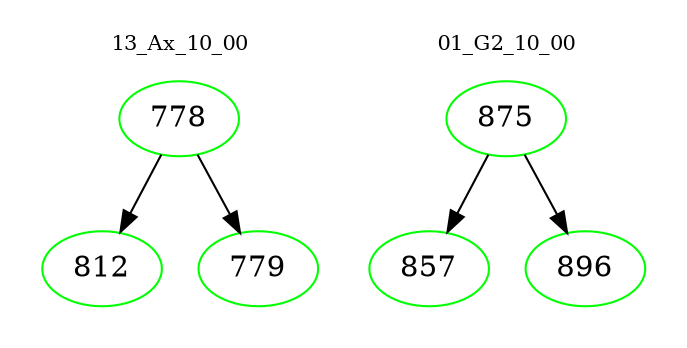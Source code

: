 digraph{
subgraph cluster_0 {
color = white
label = "13_Ax_10_00";
fontsize=10;
T0_778 [label="778", color="green"]
T0_778 -> T0_812 [color="black"]
T0_812 [label="812", color="green"]
T0_778 -> T0_779 [color="black"]
T0_779 [label="779", color="green"]
}
subgraph cluster_1 {
color = white
label = "01_G2_10_00";
fontsize=10;
T1_875 [label="875", color="green"]
T1_875 -> T1_857 [color="black"]
T1_857 [label="857", color="green"]
T1_875 -> T1_896 [color="black"]
T1_896 [label="896", color="green"]
}
}

